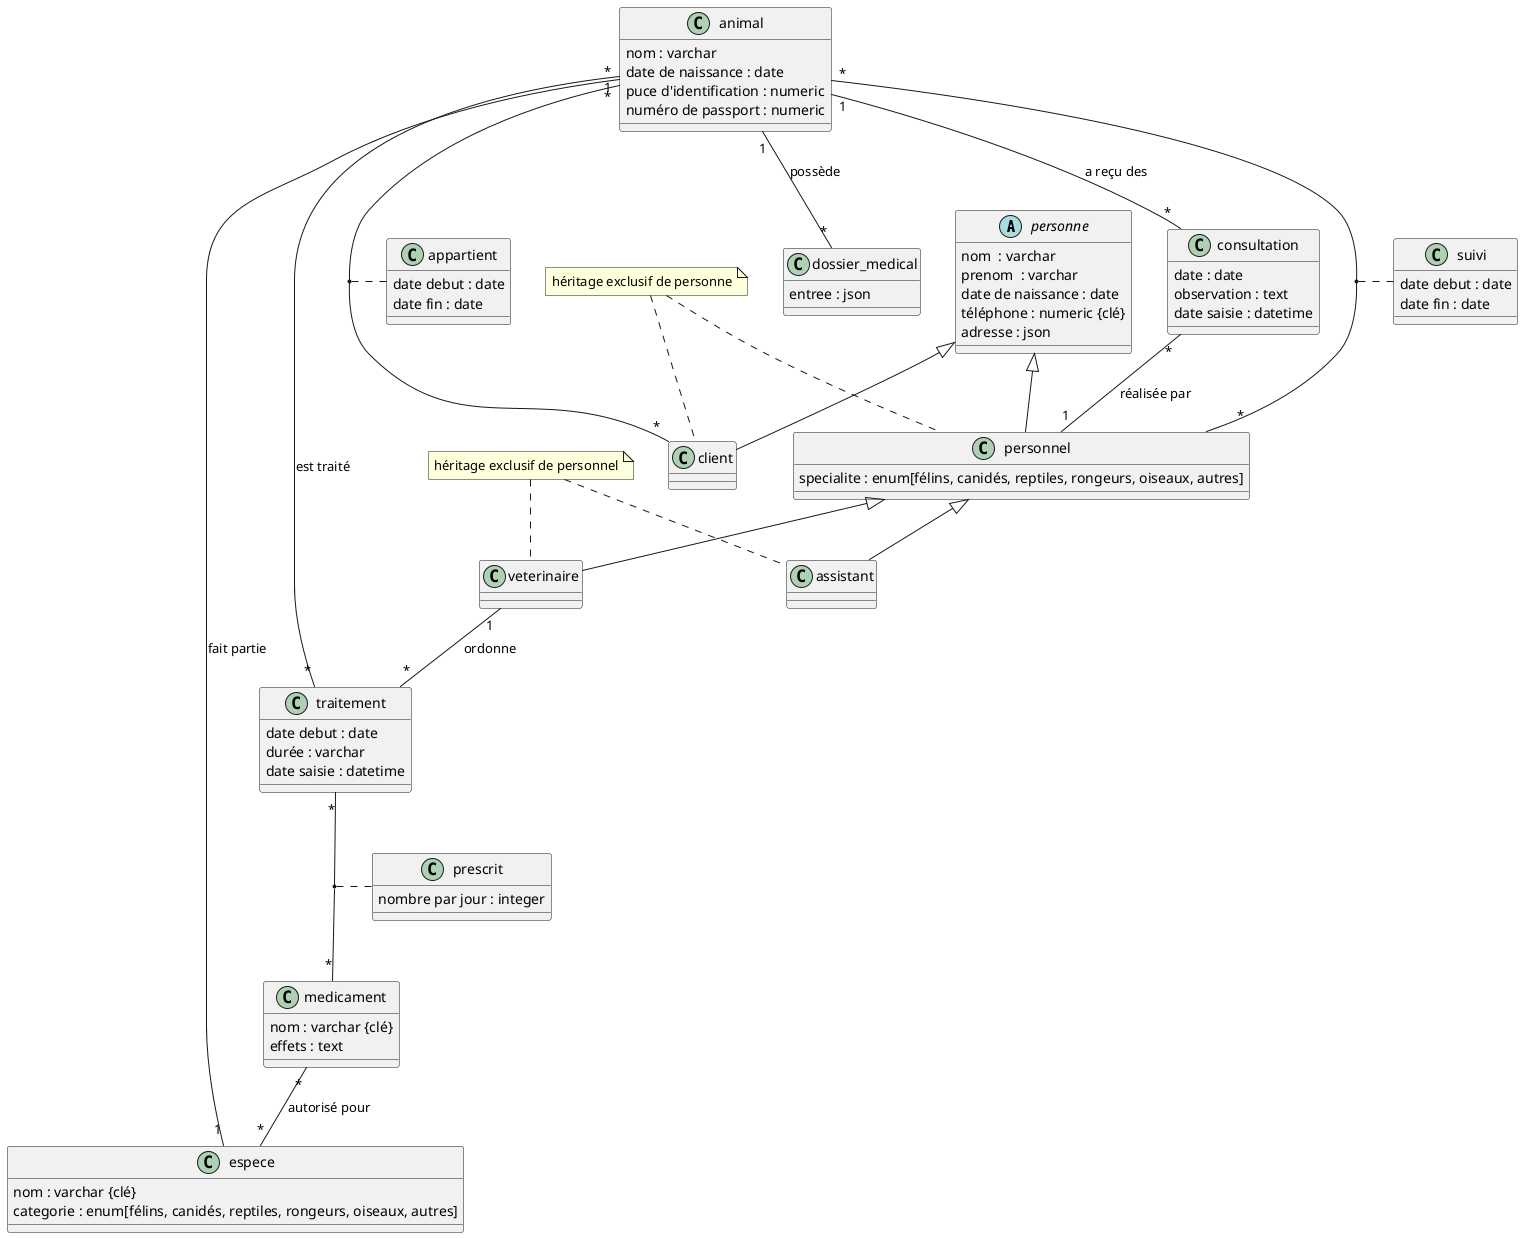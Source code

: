 @startuml
abstract class personne {
    nom  : varchar
    prenom  : varchar
    date de naissance : date
    téléphone : numeric {clé}
    adresse : json
}

class client

class personnel{
    specialite : enum[félins, canidés, reptiles, rongeurs, oiseaux, autres]
}

class veterinaire
class assistant

class animal{
    nom : varchar
    date de naissance : date
    puce d'identification : numeric
    numéro de passport : numeric 
}

class espece{
    nom : varchar {clé}
    categorie : enum[félins, canidés, reptiles, rongeurs, oiseaux, autres]
}


class dossier_medical{
    entree : json
}


class consultation {
    date : date
    observation : text
    date saisie : datetime
}

class traitement{
    date debut : date
    durée : varchar
    date saisie : datetime
}


class medicament{
    nom : varchar {clé}
    effets : text
}

class prescrit{
    nombre par jour : integer
}

class appartient{
    date debut : date
    date fin : date
}

class suivi {
    date debut : date
    date fin : date
}

personne <|-- client
personne <|-- personnel
personnel <|-- veterinaire
personnel <|-- assistant
veterinaire "1" -- "*" traitement : ordonne
animal "*" -- "*" client
animal "*" -- "*" personnel
animal "*" -- "1" espece : fait partie
"animal" "1" -- "*" consultation : a reçu des
"animal" "1" -- "*" dossier_medical : possède
"animal" "1" -- "*" traitement: est traité
traitement "*" -- "*" medicament 
consultation "*" -- "1" personnel : réalisée par
medicament "*" -- "*" espece : autorisé pour
(traitement, medicament) . prescrit
(animal, client) . appartient 
(personnel, animal) .. suivi

note "héritage exclusif de personne" as N1
N1..client
N1..personnel

note "héritage exclusif de personnel" as N2
N2..veterinaire
N2..assistant 

@enduml
